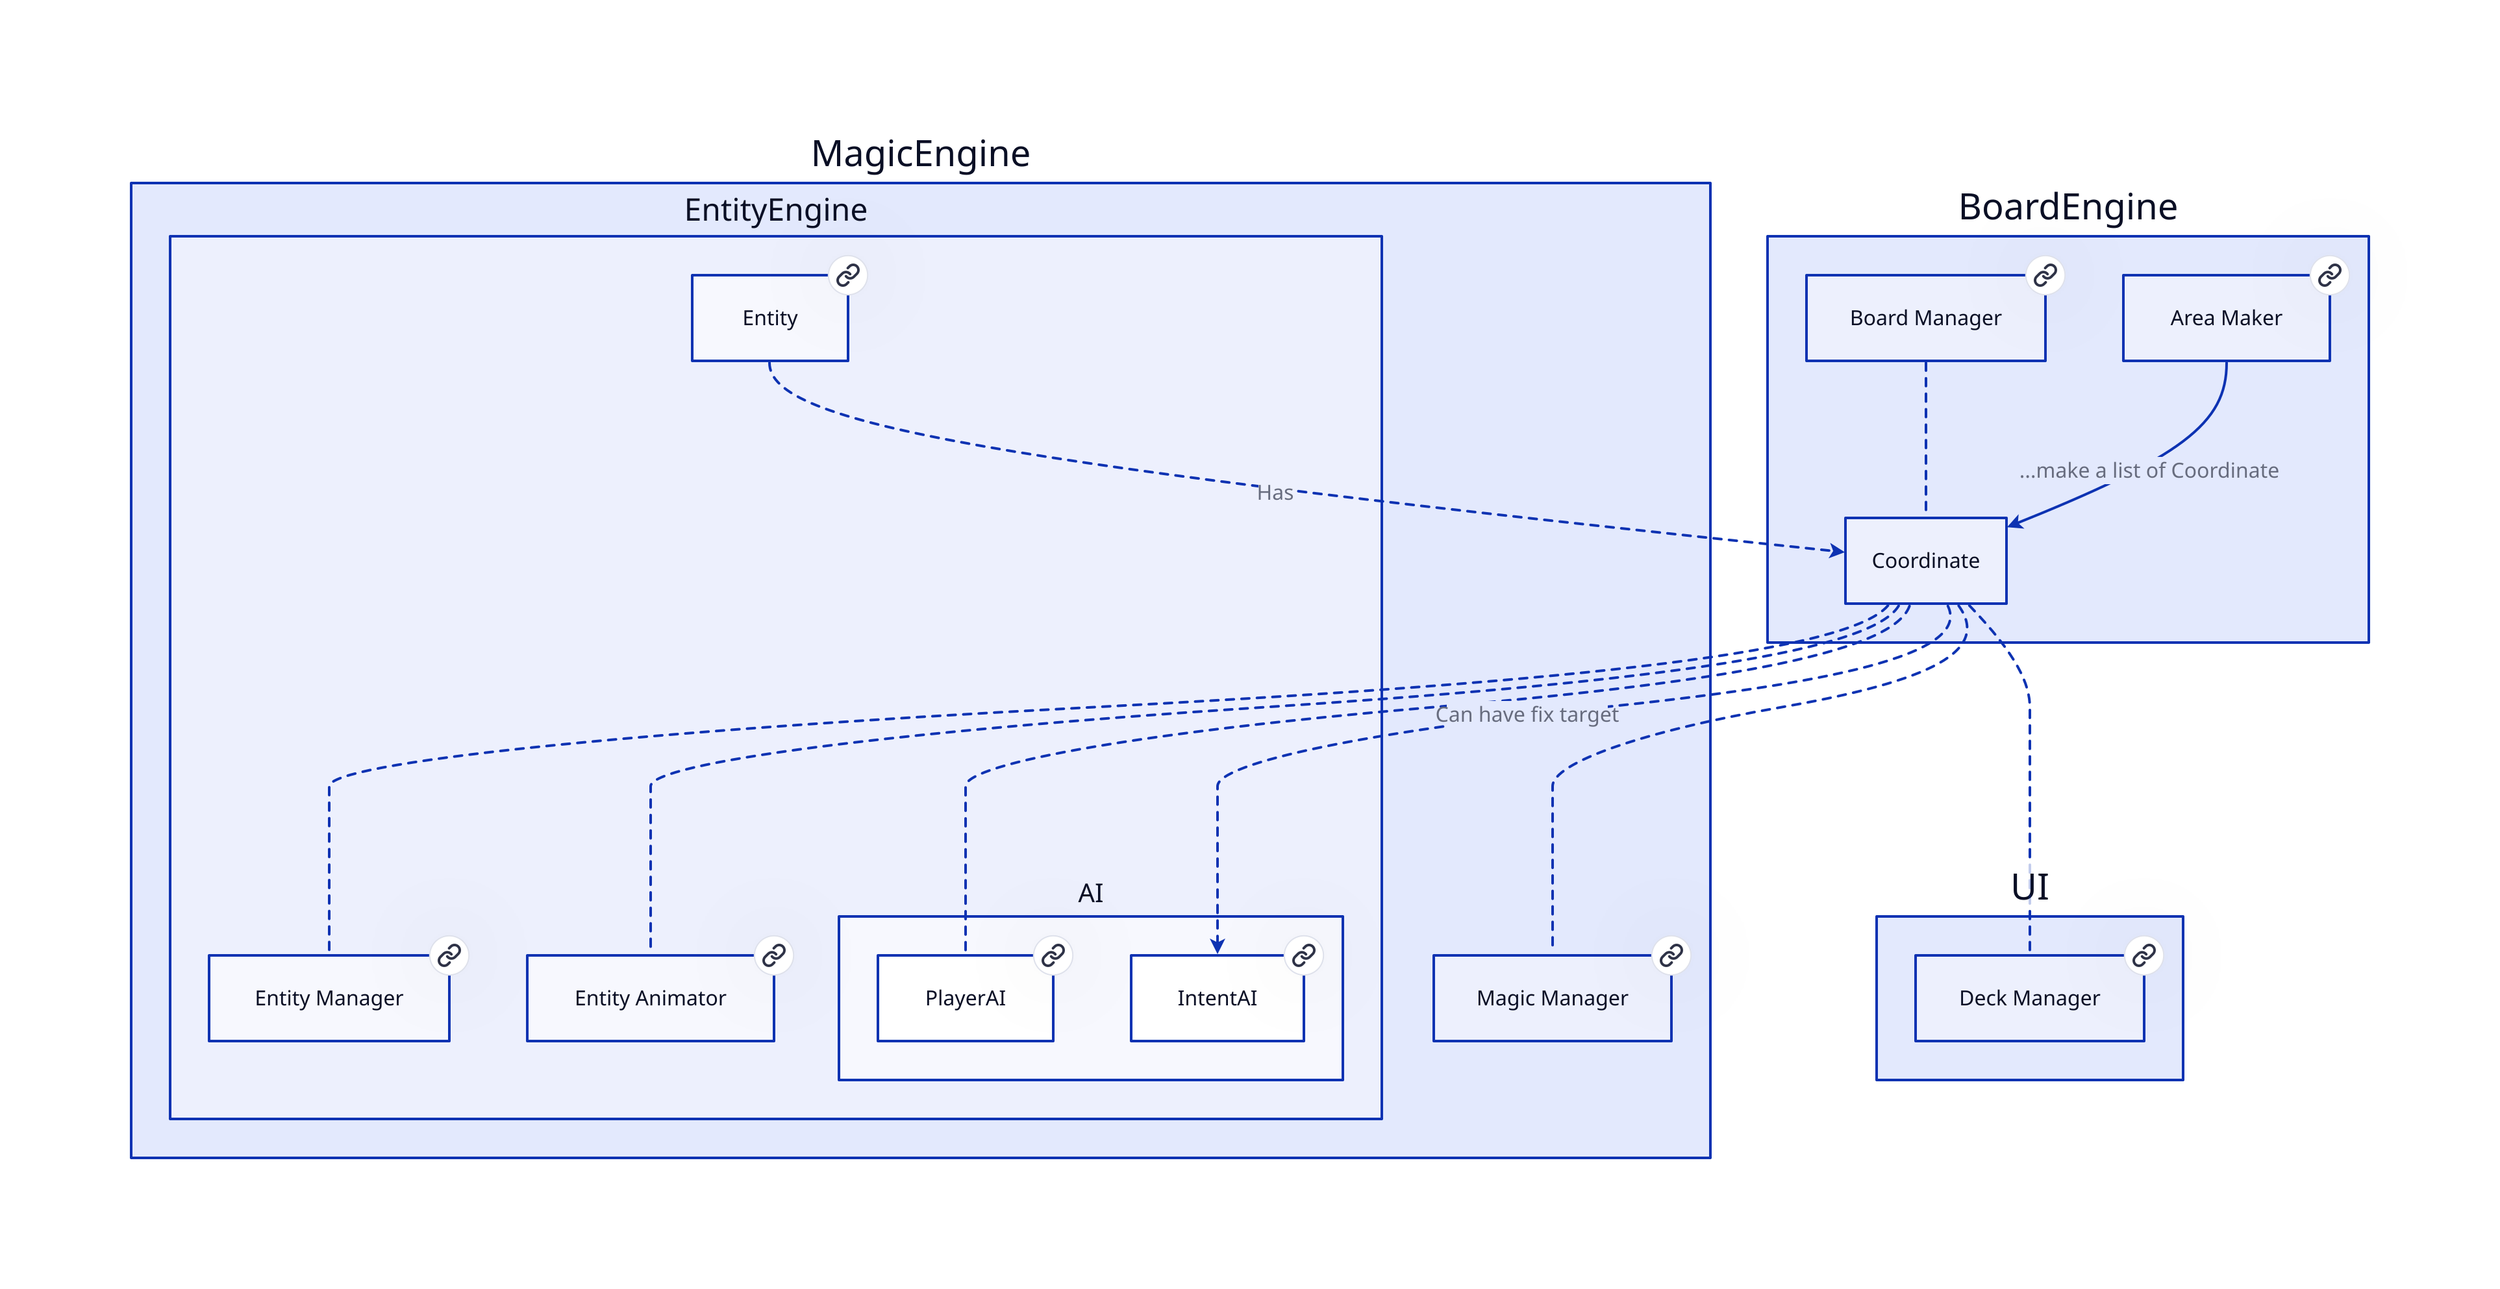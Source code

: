 # Nodes :
BoardEngine: {
    AreaMaker: Area Maker {
       link: AreaMaker
    }
    BoardManager: Board Manager {
       link: BoardManager
    }
}
UI: {
    DeckManager: Deck Manager {
       link: DeckManager
    }
}
MagicEngine: {
    EntityEngine: {
        EntityManager: Entity Manager {
           link: EntityManager
        }
        EntityAnimator: Entity Animator {
           link: EntityAnimator
        }
        AI: {
            PlayerAI: PlayerAI {
               link: PlayerAI
            }
            IntentAI: IntentAI {
               link: IntentAI
            }
        }
        Entity: Entity {
           link: Entity
        }
    }
    MagicManager: Magic Manager {
       link: MagicManager
    }
}

# Links :
BoardEngine.Coordinate -- UI.DeckManager: {style.stroke-dash: 3}
BoardEngine.Coordinate -- MagicEngine.EntityEngine.EntityManager: {style.stroke-dash: 3}
BoardEngine.Coordinate -- MagicEngine.EntityEngine.EntityAnimator: {style.stroke-dash: 3}
BoardEngine.Coordinate -- MagicEngine.EntityEngine.AI.PlayerAI: {style.stroke-dash: 3}
BoardEngine.Coordinate -- MagicEngine.MagicManager: {style.stroke-dash: 3}
BoardEngine.BoardManager -- BoardEngine.Coordinate: {style.stroke-dash: 3}
BoardEngine.AreaMaker -> BoardEngine.Coordinate: ...make a list of Coordinate {
source-arrowhead: {}
target-arrowhead: {shape: arrow}
}
BoardEngine.Coordinate -> MagicEngine.EntityEngine.AI.IntentAI: Can have fix target {style.stroke-dash: 3
source-arrowhead: {}
target-arrowhead: {shape: arrow}
}
MagicEngine.EntityEngine.Entity -> BoardEngine.Coordinate: Has {style.stroke-dash: 3
source-arrowhead: {}
target-arrowhead: {shape: arrow}
}

